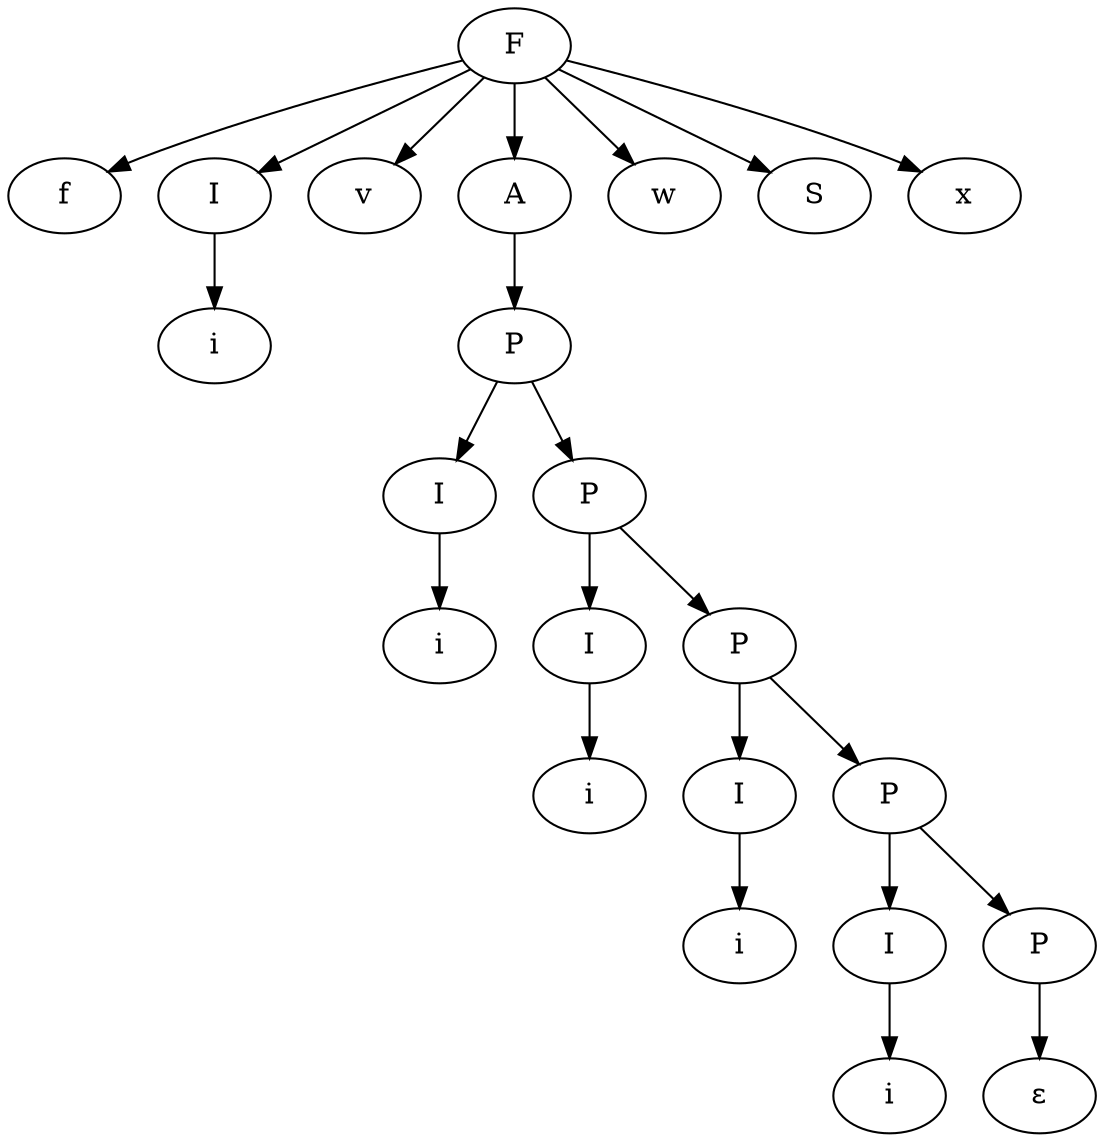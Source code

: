 //Parse tree for LL(1)
//Parsing of f i v i i i i w s s s x 

digraph "Parse tree" {
   shape=circle;
 F->f_1
 F->I_1
 F->v_1
 F->A_1
 F->w_1
 F->S_1
 F->x_1
 
 I_1->i_1
 I_2->i_2
 I_3->i_3
 I_4->i_4
 I_5->i_5
 A_1->P_1
 
 P_1->I_2
 P_1->P_2
 
 P_2->I_3
 P_2->P_3

 P_3->I_4
 P_3->P_4

 P_4->I_5
 P_4->P_5

 P_5->epsilon_1
 
 
 f_1[label="f"]
 I_1[label="I"]
 v_1[label="v"]
 A_1[label="A"]
 w_1[label="w"]
 S_1[label="S"]
 x_1[label="x"]
 
 i_1[label="i"]
 i_2[label="i"]
 i_3[label="i"]
 i_4[label="i"]
 i_5[label="i"]
 P_1[label="P"]
 P_2[label="P"]
 I_2[label="I"]
 P_3[label="P"]
 I_3[label="I"]
 P_4[label="P"]
 I_4[label="I"]
 P_5[label="P"]
 I_5[label="I"]
 epsilon_1[label=<&#949;>]
}